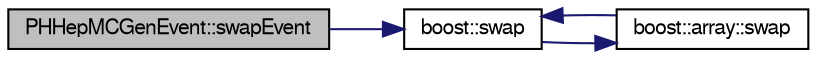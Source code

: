 digraph "PHHepMCGenEvent::swapEvent"
{
  bgcolor="transparent";
  edge [fontname="FreeSans",fontsize="10",labelfontname="FreeSans",labelfontsize="10"];
  node [fontname="FreeSans",fontsize="10",shape=record];
  rankdir="LR";
  Node1 [label="PHHepMCGenEvent::swapEvent",height=0.2,width=0.4,color="black", fillcolor="grey75", style="filled" fontcolor="black"];
  Node1 -> Node2 [color="midnightblue",fontsize="10",style="solid",fontname="FreeSans"];
  Node2 [label="boost::swap",height=0.2,width=0.4,color="black",URL="$d4/da9/namespaceboost.html#a630945877437d477612e4419562161cc"];
  Node2 -> Node3 [color="midnightblue",fontsize="10",style="solid",fontname="FreeSans"];
  Node3 [label="boost::array::swap",height=0.2,width=0.4,color="black",URL="$d1/d96/classboost_1_1array.html#a342ef866ed696b18ce803b5c9aba4b2e"];
  Node3 -> Node2 [color="midnightblue",fontsize="10",style="solid",fontname="FreeSans"];
}

